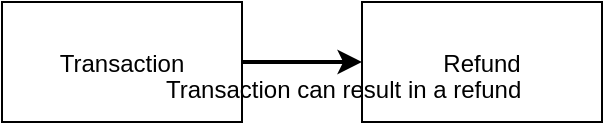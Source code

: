 <mxfile>
  <diagram name="Payment-Service Architecture">
    <mxGraphModel>
      <root>
        <mxCell id="0" />
        <mxCell id="1" parent="0" />
        <!-- Components -->
        <mxCell id="2" value="Transaction" style="shape=rectangle" vertex="1" parent="1">
          <mxGeometry x="20" y="20" width="120" height="60" as="geometry" />
        </mxCell>
        <mxCell id="3" value="Refund" style="shape=rectangle" vertex="1" parent="1">
          <mxGeometry x="200" y="20" width="120" height="60" as="geometry" />
        </mxCell>
        <!-- Connectors -->
        <mxCell id="4" edge="1" parent="1" source="2" target="3" style="edgeStyle=orthogonalEdgeStyle;rounded=1;strokeColor=#000000;strokeWidth=2;">
          <mxGeometry relative="1" as="geometry" />
        </mxCell>
        <!-- Annotations -->
        <mxCell id="5" value="Transaction can result in a refund" style="text;strokeColor=none;fillColor=none;fontSize=12;" vertex="1" parent="1">
          <mxGeometry x="100" y="50" width="200" height="20" as="geometry" />
        </mxCell>
      </root>
    </mxGraphModel>
  </diagram>
</mxfile>
